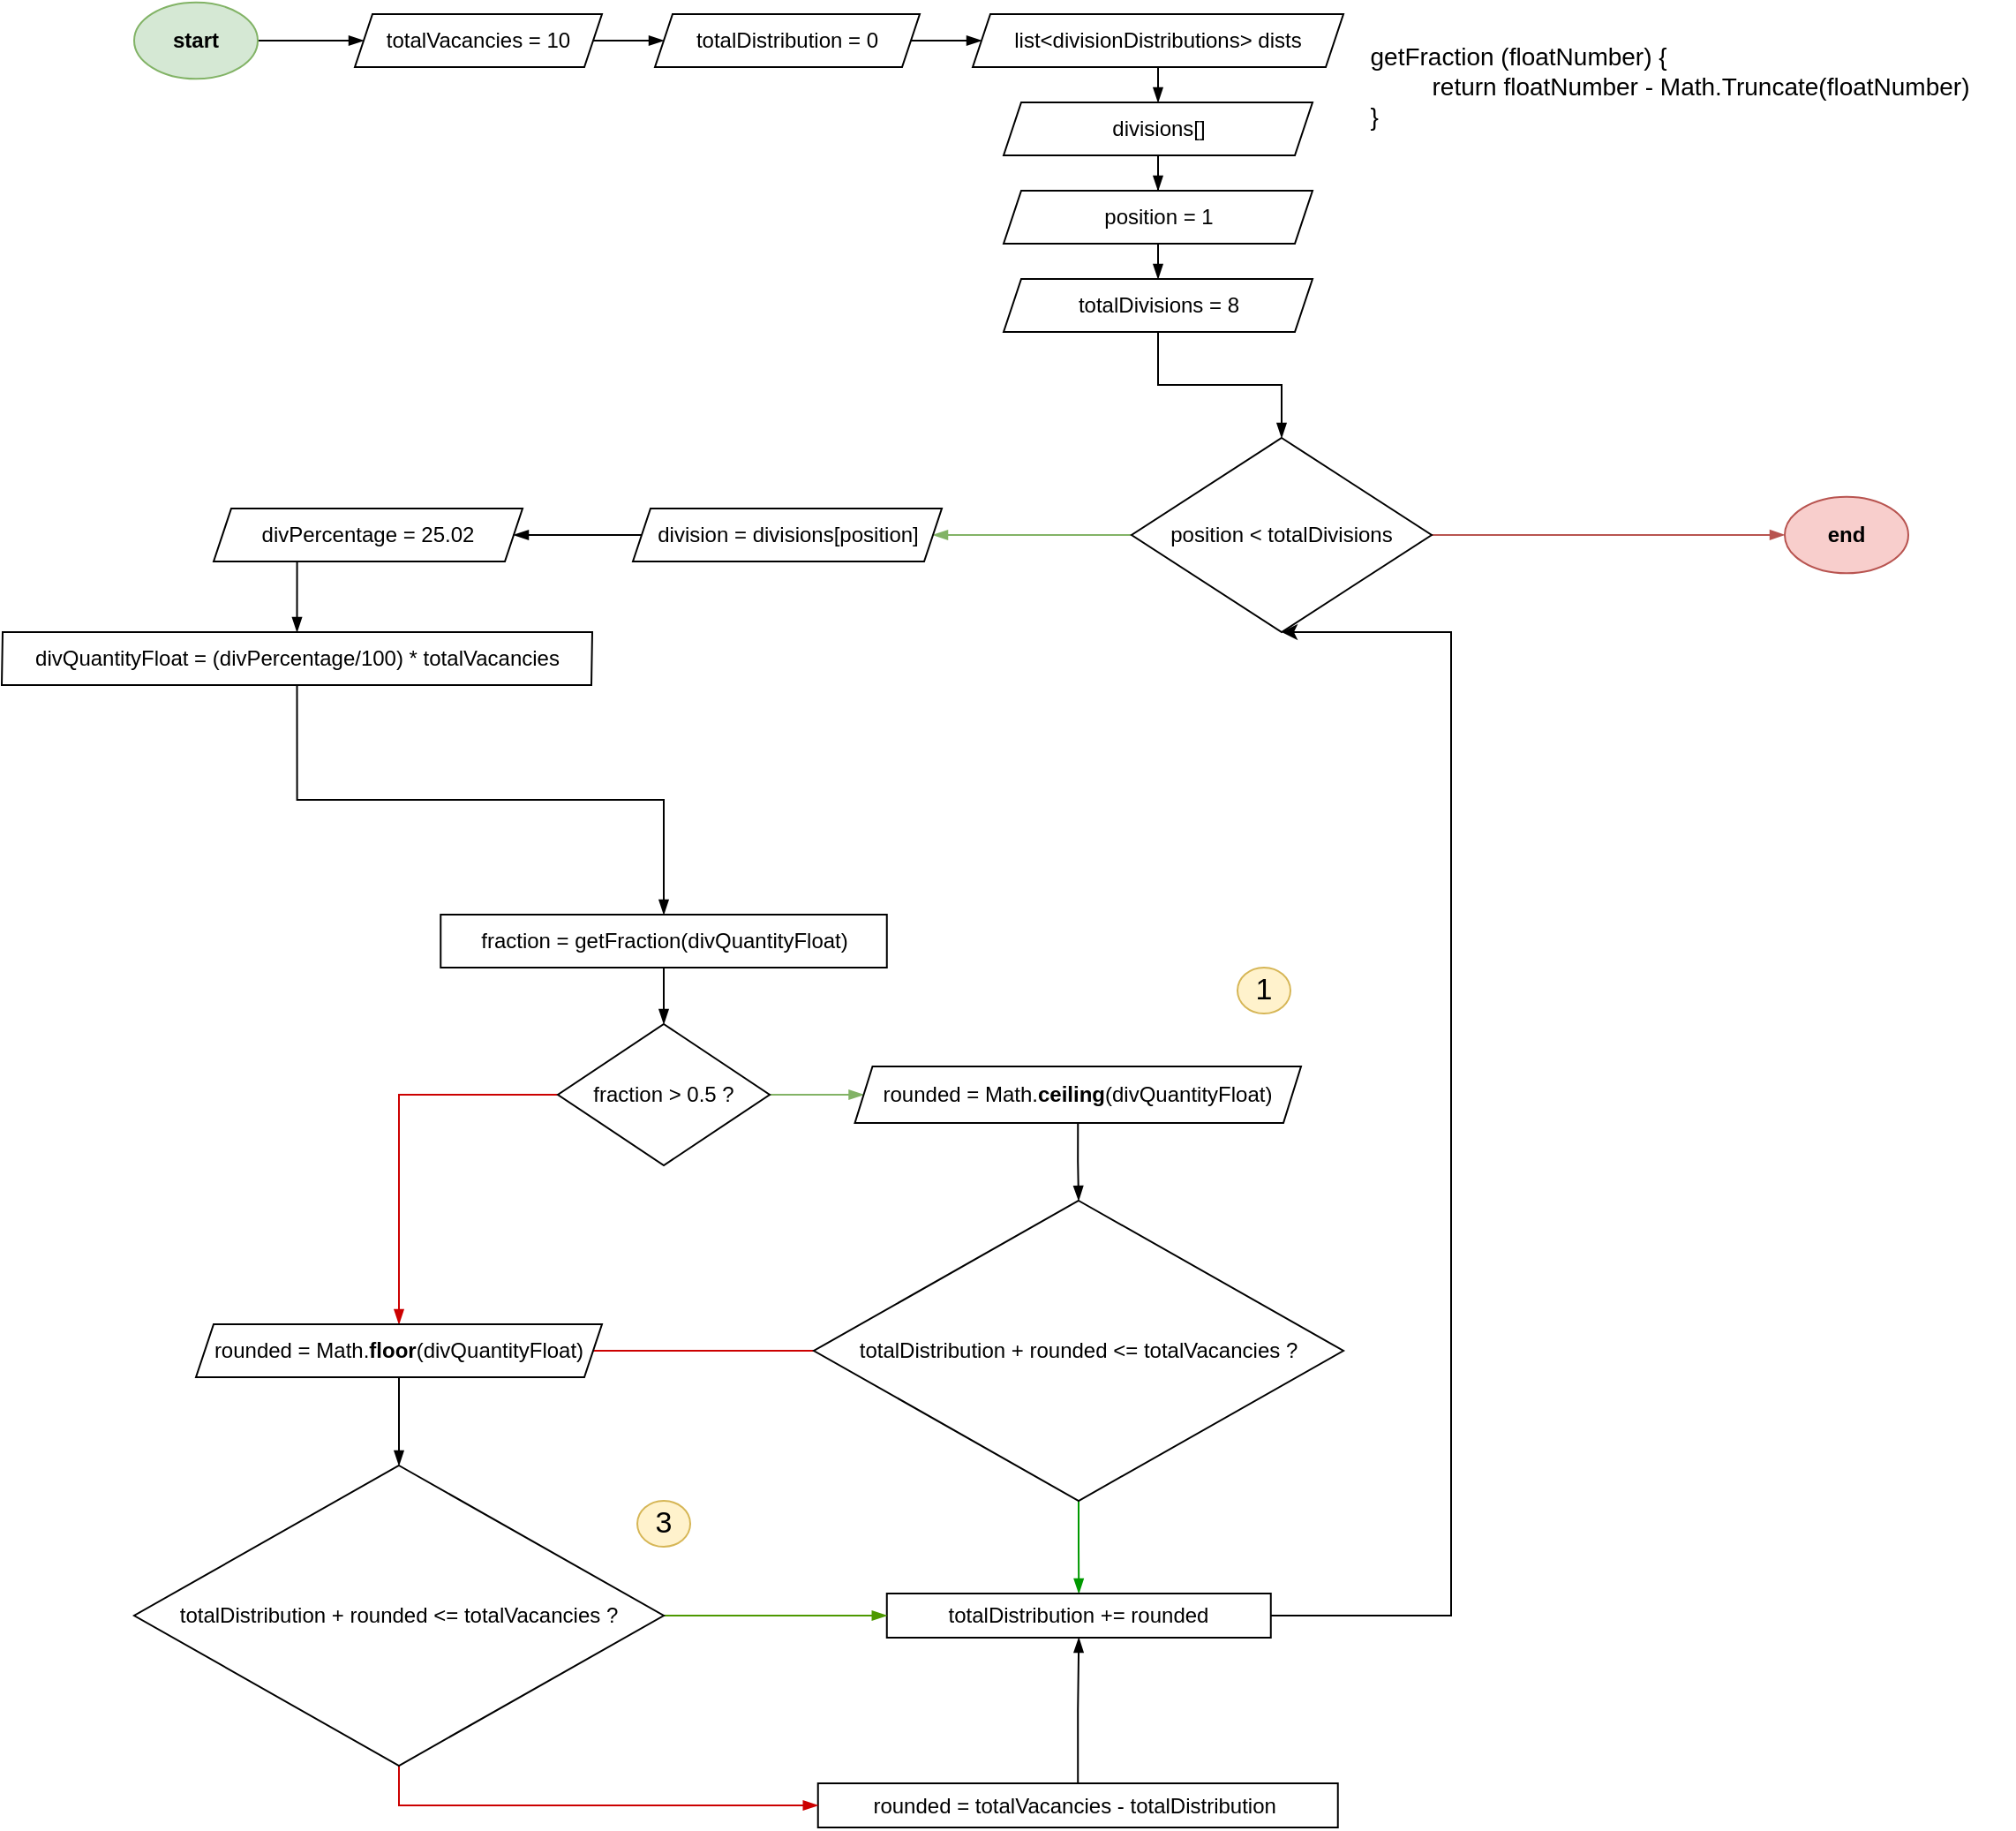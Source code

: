 <mxfile version="13.9.9" type="device"><diagram id="9UJMBM8zTuY1LgtH3UNk" name="Page-1"><mxGraphModel dx="981" dy="574" grid="1" gridSize="10" guides="1" tooltips="1" connect="1" arrows="1" fold="1" page="1" pageScale="1" pageWidth="850" pageHeight="1100" math="0" shadow="0"><root><mxCell id="0"/><mxCell id="1" parent="0"/><mxCell id="eBNQVoCJYKlTYHyZFtCV-20" style="edgeStyle=orthogonalEdgeStyle;rounded=0;orthogonalLoop=1;jettySize=auto;html=1;endArrow=blockThin;endFill=1;strokeWidth=1;fontSize=17;entryX=0.5;entryY=0;entryDx=0;entryDy=0;" parent="1" source="eBNQVoCJYKlTYHyZFtCV-4" target="eBNQVoCJYKlTYHyZFtCV-5" edge="1"><mxGeometry relative="1" as="geometry"/></mxCell><mxCell id="eBNQVoCJYKlTYHyZFtCV-4" value="fraction = getFraction(divQuantityFloat)" style="rounded=0;whiteSpace=wrap;html=1;fontSize=12;" parent="1" vertex="1"><mxGeometry x="298.63" y="570" width="252.75" height="30" as="geometry"/></mxCell><mxCell id="eBNQVoCJYKlTYHyZFtCV-7" style="edgeStyle=orthogonalEdgeStyle;rounded=0;orthogonalLoop=1;jettySize=auto;html=1;exitX=1;exitY=0.5;exitDx=0;exitDy=0;entryX=0;entryY=0.5;entryDx=0;entryDy=0;fontSize=12;strokeWidth=1;strokeColor=#82b366;endArrow=blockThin;endFill=1;fillColor=#d5e8d4;" parent="1" source="eBNQVoCJYKlTYHyZFtCV-5" target="eBNQVoCJYKlTYHyZFtCV-6" edge="1"><mxGeometry relative="1" as="geometry"/></mxCell><mxCell id="eBNQVoCJYKlTYHyZFtCV-26" style="edgeStyle=orthogonalEdgeStyle;rounded=0;orthogonalLoop=1;jettySize=auto;html=1;exitX=0;exitY=0.5;exitDx=0;exitDy=0;entryX=0.5;entryY=0;entryDx=0;entryDy=0;endArrow=blockThin;endFill=1;strokeWidth=1;fontSize=17;strokeColor=#CC0000;" parent="1" source="eBNQVoCJYKlTYHyZFtCV-5" target="eBNQVoCJYKlTYHyZFtCV-21" edge="1"><mxGeometry relative="1" as="geometry"/></mxCell><mxCell id="eBNQVoCJYKlTYHyZFtCV-5" value="fraction &amp;gt; 0.5 ?" style="rhombus;whiteSpace=wrap;html=1;fontSize=12;" parent="1" vertex="1"><mxGeometry x="365.01" y="632" width="120" height="80" as="geometry"/></mxCell><mxCell id="eBNQVoCJYKlTYHyZFtCV-14" style="edgeStyle=orthogonalEdgeStyle;rounded=0;orthogonalLoop=1;jettySize=auto;html=1;exitX=0.5;exitY=1;exitDx=0;exitDy=0;strokeColor=#000000;strokeWidth=1;fontSize=17;endArrow=blockThin;endFill=1;" parent="1" source="eBNQVoCJYKlTYHyZFtCV-6" target="eBNQVoCJYKlTYHyZFtCV-9" edge="1"><mxGeometry relative="1" as="geometry"/></mxCell><mxCell id="eBNQVoCJYKlTYHyZFtCV-6" value="rounded = Math.&lt;b&gt;ceiling&lt;/b&gt;(divQuantityFloat)" style="shape=parallelogram;perimeter=parallelogramPerimeter;whiteSpace=wrap;html=1;fixedSize=1;fontSize=12;size=10;" parent="1" vertex="1"><mxGeometry x="533.25" y="656" width="252.75" height="32" as="geometry"/></mxCell><mxCell id="eBNQVoCJYKlTYHyZFtCV-8" value="&lt;div style=&quot;text-align: left; font-size: 14px;&quot;&gt;&lt;span style=&quot;font-size: 14px;&quot;&gt;getFraction (floatNumber) {&lt;/span&gt;&lt;/div&gt;&lt;div style=&quot;text-align: left; font-size: 14px;&quot;&gt;&lt;span style=&quot;font-size: 14px;&quot;&gt;&amp;nbsp; &amp;nbsp; &amp;nbsp; &amp;nbsp; &amp;nbsp;return floatNumber - Math.Truncate(floatNumber)&lt;/span&gt;&lt;/div&gt;&lt;div style=&quot;text-align: left; font-size: 14px;&quot;&gt;&lt;span style=&quot;font-size: 14px;&quot;&gt;}&lt;/span&gt;&lt;/div&gt;" style="text;html=1;strokeColor=none;fillColor=none;align=center;verticalAlign=middle;whiteSpace=wrap;rounded=0;fontSize=14;" parent="1" vertex="1"><mxGeometry x="800" y="53.34" width="390" height="95" as="geometry"/></mxCell><mxCell id="eBNQVoCJYKlTYHyZFtCV-11" style="edgeStyle=orthogonalEdgeStyle;rounded=0;orthogonalLoop=1;jettySize=auto;html=1;exitX=0.5;exitY=1;exitDx=0;exitDy=0;entryX=0.5;entryY=0;entryDx=0;entryDy=0;fontSize=17;fillColor=#ffe6cc;strokeWidth=1;strokeColor=#009900;endArrow=blockThin;endFill=1;" parent="1" source="eBNQVoCJYKlTYHyZFtCV-9" target="eBNQVoCJYKlTYHyZFtCV-10" edge="1"><mxGeometry relative="1" as="geometry"/></mxCell><mxCell id="eBNQVoCJYKlTYHyZFtCV-18" style="edgeStyle=orthogonalEdgeStyle;rounded=0;orthogonalLoop=1;jettySize=auto;html=1;exitX=0;exitY=0.5;exitDx=0;exitDy=0;entryX=1;entryY=0.5;entryDx=0;entryDy=0;strokeWidth=1;fontSize=17;strokeColor=#CC0000;endArrow=blockThin;endFill=1;" parent="1" source="eBNQVoCJYKlTYHyZFtCV-9" target="eBNQVoCJYKlTYHyZFtCV-21" edge="1"><mxGeometry relative="1" as="geometry"><Array as="points"><mxPoint x="270" y="817"/><mxPoint x="270" y="817"/></Array></mxGeometry></mxCell><mxCell id="eBNQVoCJYKlTYHyZFtCV-9" value="totalDistribution&amp;nbsp;+ rounded &amp;lt;= totalVacancies&amp;nbsp;?" style="rhombus;whiteSpace=wrap;html=1;fontSize=12;" parent="1" vertex="1"><mxGeometry x="510" y="732" width="300" height="170" as="geometry"/></mxCell><mxCell id="-nKu6_uikXKg6KLP7HsC-6" style="edgeStyle=orthogonalEdgeStyle;rounded=0;orthogonalLoop=1;jettySize=auto;html=1;exitX=1;exitY=0.5;exitDx=0;exitDy=0;entryX=0.5;entryY=1;entryDx=0;entryDy=0;" parent="1" source="eBNQVoCJYKlTYHyZFtCV-10" target="MXejPXs9xRubI6fQ5Qg0-35" edge="1"><mxGeometry relative="1" as="geometry"><mxPoint x="940" y="520" as="targetPoint"/><Array as="points"><mxPoint x="871" y="967"/></Array></mxGeometry></mxCell><mxCell id="eBNQVoCJYKlTYHyZFtCV-10" value="totalDistribution&amp;nbsp;+= rounded" style="rounded=0;whiteSpace=wrap;html=1;" parent="1" vertex="1"><mxGeometry x="551.38" y="954.5" width="217.5" height="25" as="geometry"/></mxCell><mxCell id="eBNQVoCJYKlTYHyZFtCV-15" value="rounded = totalVacancies - totalDistribution&amp;nbsp;" style="rounded=0;whiteSpace=wrap;html=1;" parent="1" vertex="1"><mxGeometry x="512.37" y="1062" width="294.5" height="25" as="geometry"/></mxCell><mxCell id="eBNQVoCJYKlTYHyZFtCV-17" style="edgeStyle=orthogonalEdgeStyle;rounded=0;orthogonalLoop=1;jettySize=auto;html=1;entryX=0;entryY=0.5;entryDx=0;entryDy=0;strokeWidth=1;fontSize=17;exitX=1;exitY=0.5;exitDx=0;exitDy=0;strokeColor=#4D9900;endArrow=blockThin;endFill=1;" parent="1" source="MXejPXs9xRubI6fQ5Qg0-26" target="eBNQVoCJYKlTYHyZFtCV-10" edge="1"><mxGeometry relative="1" as="geometry"/></mxCell><mxCell id="eBNQVoCJYKlTYHyZFtCV-25" style="edgeStyle=orthogonalEdgeStyle;rounded=0;orthogonalLoop=1;jettySize=auto;html=1;exitX=0.5;exitY=0;exitDx=0;exitDy=0;entryX=0.5;entryY=1;entryDx=0;entryDy=0;endArrow=blockThin;endFill=1;strokeWidth=1;fontSize=17;" parent="1" source="eBNQVoCJYKlTYHyZFtCV-15" target="eBNQVoCJYKlTYHyZFtCV-10" edge="1"><mxGeometry relative="1" as="geometry"><mxPoint x="661.5" y="1185.5" as="sourcePoint"/></mxGeometry></mxCell><mxCell id="eBNQVoCJYKlTYHyZFtCV-23" style="edgeStyle=orthogonalEdgeStyle;rounded=0;orthogonalLoop=1;jettySize=auto;html=1;exitX=0.5;exitY=1;exitDx=0;exitDy=0;entryX=0.5;entryY=0;entryDx=0;entryDy=0;endArrow=blockThin;endFill=1;strokeColor=#000000;strokeWidth=1;fontSize=17;" parent="1" source="eBNQVoCJYKlTYHyZFtCV-21" target="MXejPXs9xRubI6fQ5Qg0-26" edge="1"><mxGeometry relative="1" as="geometry"/></mxCell><mxCell id="eBNQVoCJYKlTYHyZFtCV-21" value="rounded = Math.&lt;b&gt;floor&lt;/b&gt;(divQuantityFloat)" style="shape=parallelogram;perimeter=parallelogramPerimeter;whiteSpace=wrap;html=1;fixedSize=1;fontSize=12;size=10;" parent="1" vertex="1"><mxGeometry x="160" y="802" width="230" height="30" as="geometry"/></mxCell><mxCell id="eBNQVoCJYKlTYHyZFtCV-24" style="edgeStyle=orthogonalEdgeStyle;rounded=0;orthogonalLoop=1;jettySize=auto;html=1;exitX=0.5;exitY=1;exitDx=0;exitDy=0;entryX=0;entryY=0.5;entryDx=0;entryDy=0;endArrow=blockThin;endFill=1;strokeWidth=1;fontSize=17;strokeColor=#CC0000;" parent="1" source="MXejPXs9xRubI6fQ5Qg0-26" target="eBNQVoCJYKlTYHyZFtCV-15" edge="1"><mxGeometry relative="1" as="geometry"/></mxCell><mxCell id="eBNQVoCJYKlTYHyZFtCV-30" value="1" style="ellipse;whiteSpace=wrap;html=1;fontSize=17;fillColor=#fff2cc;strokeColor=#d6b656;" parent="1" vertex="1"><mxGeometry x="750" y="600" width="30" height="26" as="geometry"/></mxCell><mxCell id="eBNQVoCJYKlTYHyZFtCV-32" value="3" style="ellipse;whiteSpace=wrap;html=1;fontSize=17;fillColor=#fff2cc;strokeColor=#d6b656;" parent="1" vertex="1"><mxGeometry x="410.01" y="902" width="30" height="26" as="geometry"/></mxCell><mxCell id="-nKu6_uikXKg6KLP7HsC-4" value="end" style="ellipse;whiteSpace=wrap;html=1;fontStyle=1;fillColor=#f8cecc;strokeColor=#b85450;" parent="1" vertex="1"><mxGeometry x="1060" y="333.33" width="70" height="43.33" as="geometry"/></mxCell><mxCell id="MXejPXs9xRubI6fQ5Qg0-27" style="edgeStyle=orthogonalEdgeStyle;rounded=0;orthogonalLoop=1;jettySize=auto;html=1;exitX=1;exitY=0.5;exitDx=0;exitDy=0;entryX=0;entryY=0.5;entryDx=0;entryDy=0;endArrow=blockThin;endFill=1;strokeWidth=1;" edge="1" parent="1" source="-nKu6_uikXKg6KLP7HsC-5" target="MXejPXs9xRubI6fQ5Qg0-3"><mxGeometry relative="1" as="geometry"/></mxCell><mxCell id="-nKu6_uikXKg6KLP7HsC-5" value="start" style="ellipse;whiteSpace=wrap;html=1;fillColor=#d5e8d4;strokeColor=#82b366;fontStyle=1" parent="1" vertex="1"><mxGeometry x="125" y="53.34" width="70" height="43.33" as="geometry"/></mxCell><mxCell id="MXejPXs9xRubI6fQ5Qg0-46" style="edgeStyle=orthogonalEdgeStyle;rounded=0;orthogonalLoop=1;jettySize=auto;html=1;exitX=1;exitY=0.5;exitDx=0;exitDy=0;entryX=0;entryY=0.5;entryDx=0;entryDy=0;endArrow=blockThin;endFill=1;strokeWidth=1;" edge="1" parent="1" source="MXejPXs9xRubI6fQ5Qg0-3" target="MXejPXs9xRubI6fQ5Qg0-5"><mxGeometry relative="1" as="geometry"/></mxCell><mxCell id="MXejPXs9xRubI6fQ5Qg0-3" value="&lt;span&gt;totalVacancies = 10&lt;/span&gt;" style="shape=parallelogram;perimeter=parallelogramPerimeter;whiteSpace=wrap;html=1;fixedSize=1;size=10;" vertex="1" parent="1"><mxGeometry x="250" y="60.01" width="140" height="30" as="geometry"/></mxCell><mxCell id="MXejPXs9xRubI6fQ5Qg0-28" style="edgeStyle=orthogonalEdgeStyle;rounded=0;orthogonalLoop=1;jettySize=auto;html=1;exitX=0.5;exitY=1;exitDx=0;exitDy=0;entryX=0.5;entryY=0;entryDx=0;entryDy=0;endArrow=blockThin;endFill=1;strokeWidth=1;" edge="1" parent="1" source="MXejPXs9xRubI6fQ5Qg0-43" target="MXejPXs9xRubI6fQ5Qg0-29"><mxGeometry relative="1" as="geometry"/></mxCell><mxCell id="MXejPXs9xRubI6fQ5Qg0-45" style="edgeStyle=orthogonalEdgeStyle;rounded=0;orthogonalLoop=1;jettySize=auto;html=1;exitX=1;exitY=0.5;exitDx=0;exitDy=0;entryX=0;entryY=0.5;entryDx=0;entryDy=0;endArrow=blockThin;endFill=1;strokeWidth=1;" edge="1" parent="1" source="MXejPXs9xRubI6fQ5Qg0-5" target="MXejPXs9xRubI6fQ5Qg0-43"><mxGeometry relative="1" as="geometry"/></mxCell><mxCell id="MXejPXs9xRubI6fQ5Qg0-5" value="totalDistribution = 0" style="shape=parallelogram;perimeter=parallelogramPerimeter;whiteSpace=wrap;html=1;fixedSize=1;size=10;" vertex="1" parent="1"><mxGeometry x="420" y="60.01" width="150" height="30" as="geometry"/></mxCell><mxCell id="MXejPXs9xRubI6fQ5Qg0-15" style="edgeStyle=orthogonalEdgeStyle;rounded=0;orthogonalLoop=1;jettySize=auto;html=1;exitX=0;exitY=0.5;exitDx=0;exitDy=0;entryX=0.5;entryY=0;entryDx=0;entryDy=0;endArrow=blockThin;endFill=1;" edge="1" parent="1" source="MXejPXs9xRubI6fQ5Qg0-8" target="MXejPXs9xRubI6fQ5Qg0-10"><mxGeometry relative="1" as="geometry"><Array as="points"><mxPoint x="217" y="355"/></Array></mxGeometry></mxCell><mxCell id="MXejPXs9xRubI6fQ5Qg0-8" value="divPercentage = 25.02" style="shape=parallelogram;perimeter=parallelogramPerimeter;whiteSpace=wrap;html=1;fixedSize=1;size=10;" vertex="1" parent="1"><mxGeometry x="170" y="340" width="175" height="30" as="geometry"/></mxCell><mxCell id="MXejPXs9xRubI6fQ5Qg0-25" style="edgeStyle=orthogonalEdgeStyle;rounded=0;orthogonalLoop=1;jettySize=auto;html=1;exitX=0.5;exitY=1;exitDx=0;exitDy=0;entryX=0.5;entryY=0;entryDx=0;entryDy=0;endArrow=blockThin;endFill=1;" edge="1" parent="1" source="MXejPXs9xRubI6fQ5Qg0-10" target="eBNQVoCJYKlTYHyZFtCV-4"><mxGeometry relative="1" as="geometry"/></mxCell><mxCell id="MXejPXs9xRubI6fQ5Qg0-10" value="divQuantityFloat = (divPercentage/100) * totalVacancies" style="shape=parallelogram;perimeter=parallelogramPerimeter;whiteSpace=wrap;html=1;fixedSize=1;size=0.5;" vertex="1" parent="1"><mxGeometry x="50" y="410" width="334.5" height="30" as="geometry"/></mxCell><mxCell id="MXejPXs9xRubI6fQ5Qg0-26" value="totalDistribution&amp;nbsp;+ rounded &amp;lt;= totalVacancies&amp;nbsp;?" style="rhombus;whiteSpace=wrap;html=1;fontSize=12;" vertex="1" parent="1"><mxGeometry x="125" y="882" width="300" height="170" as="geometry"/></mxCell><mxCell id="MXejPXs9xRubI6fQ5Qg0-32" style="edgeStyle=orthogonalEdgeStyle;rounded=0;orthogonalLoop=1;jettySize=auto;html=1;exitX=0.5;exitY=1;exitDx=0;exitDy=0;endArrow=blockThin;endFill=1;strokeWidth=1;" edge="1" parent="1" source="MXejPXs9xRubI6fQ5Qg0-29" target="MXejPXs9xRubI6fQ5Qg0-31"><mxGeometry relative="1" as="geometry"/></mxCell><mxCell id="MXejPXs9xRubI6fQ5Qg0-29" value="divisions[]" style="shape=parallelogram;perimeter=parallelogramPerimeter;whiteSpace=wrap;html=1;fixedSize=1;size=10;" vertex="1" parent="1"><mxGeometry x="617.5" y="110" width="175" height="30" as="geometry"/></mxCell><mxCell id="MXejPXs9xRubI6fQ5Qg0-47" style="edgeStyle=orthogonalEdgeStyle;rounded=0;orthogonalLoop=1;jettySize=auto;html=1;exitX=0.5;exitY=1;exitDx=0;exitDy=0;endArrow=blockThin;endFill=1;strokeWidth=1;" edge="1" parent="1" source="MXejPXs9xRubI6fQ5Qg0-30" target="MXejPXs9xRubI6fQ5Qg0-35"><mxGeometry relative="1" as="geometry"/></mxCell><mxCell id="MXejPXs9xRubI6fQ5Qg0-30" value="totalDivisions = 8" style="shape=parallelogram;perimeter=parallelogramPerimeter;whiteSpace=wrap;html=1;fixedSize=1;size=10;" vertex="1" parent="1"><mxGeometry x="617.5" y="210" width="175" height="30" as="geometry"/></mxCell><mxCell id="MXejPXs9xRubI6fQ5Qg0-34" style="edgeStyle=orthogonalEdgeStyle;rounded=0;orthogonalLoop=1;jettySize=auto;html=1;exitX=0.5;exitY=1;exitDx=0;exitDy=0;entryX=0.5;entryY=0;entryDx=0;entryDy=0;endArrow=blockThin;endFill=1;strokeWidth=1;" edge="1" parent="1" source="MXejPXs9xRubI6fQ5Qg0-31" target="MXejPXs9xRubI6fQ5Qg0-30"><mxGeometry relative="1" as="geometry"/></mxCell><mxCell id="MXejPXs9xRubI6fQ5Qg0-31" value="position = 1" style="shape=parallelogram;perimeter=parallelogramPerimeter;whiteSpace=wrap;html=1;fixedSize=1;size=10;" vertex="1" parent="1"><mxGeometry x="617.5" y="160" width="175" height="30" as="geometry"/></mxCell><mxCell id="MXejPXs9xRubI6fQ5Qg0-39" style="edgeStyle=orthogonalEdgeStyle;rounded=0;orthogonalLoop=1;jettySize=auto;html=1;exitX=0;exitY=0.5;exitDx=0;exitDy=0;entryX=1;entryY=0.5;entryDx=0;entryDy=0;endArrow=blockThin;endFill=1;strokeWidth=1;fillColor=#d5e8d4;strokeColor=#82b366;" edge="1" parent="1" source="MXejPXs9xRubI6fQ5Qg0-35" target="MXejPXs9xRubI6fQ5Qg0-38"><mxGeometry relative="1" as="geometry"/></mxCell><mxCell id="MXejPXs9xRubI6fQ5Qg0-42" style="edgeStyle=orthogonalEdgeStyle;rounded=0;orthogonalLoop=1;jettySize=auto;html=1;exitX=1;exitY=0.5;exitDx=0;exitDy=0;endArrow=blockThin;endFill=1;strokeWidth=1;fillColor=#f8cecc;strokeColor=#b85450;" edge="1" parent="1" source="MXejPXs9xRubI6fQ5Qg0-35" target="-nKu6_uikXKg6KLP7HsC-4"><mxGeometry relative="1" as="geometry"/></mxCell><mxCell id="MXejPXs9xRubI6fQ5Qg0-35" value="position &amp;lt; totalDivisions" style="rhombus;whiteSpace=wrap;html=1;fontSize=12;" vertex="1" parent="1"><mxGeometry x="690" y="300" width="170" height="110" as="geometry"/></mxCell><mxCell id="MXejPXs9xRubI6fQ5Qg0-41" style="edgeStyle=orthogonalEdgeStyle;rounded=0;orthogonalLoop=1;jettySize=auto;html=1;exitX=0;exitY=0.5;exitDx=0;exitDy=0;entryX=1;entryY=0.5;entryDx=0;entryDy=0;endArrow=blockThin;endFill=1;strokeWidth=1;" edge="1" parent="1" source="MXejPXs9xRubI6fQ5Qg0-38" target="MXejPXs9xRubI6fQ5Qg0-8"><mxGeometry relative="1" as="geometry"/></mxCell><mxCell id="MXejPXs9xRubI6fQ5Qg0-38" value="division = divisions[position]" style="shape=parallelogram;perimeter=parallelogramPerimeter;whiteSpace=wrap;html=1;fixedSize=1;size=10;" vertex="1" parent="1"><mxGeometry x="407.5" y="340" width="175" height="30" as="geometry"/></mxCell><mxCell id="MXejPXs9xRubI6fQ5Qg0-43" value="list&amp;lt;divisionDistributions&amp;gt; dists" style="shape=parallelogram;perimeter=parallelogramPerimeter;whiteSpace=wrap;html=1;fixedSize=1;size=10;" vertex="1" parent="1"><mxGeometry x="600" y="60.01" width="210" height="30" as="geometry"/></mxCell></root></mxGraphModel></diagram></mxfile>